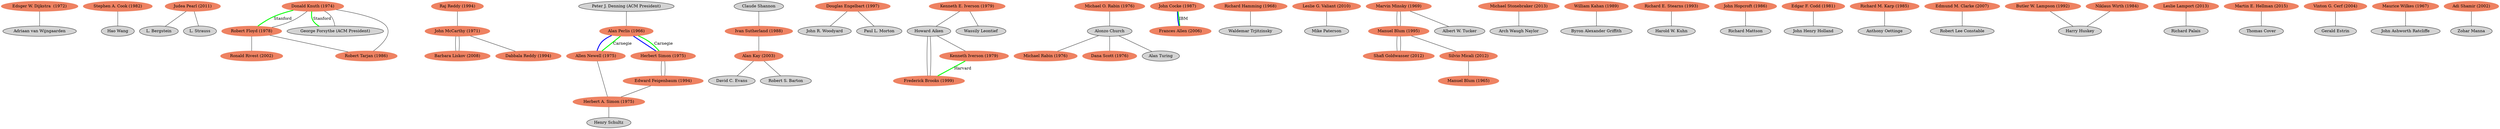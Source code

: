 graph anyrelation {
    overlap = false;

    // Node Properties
        "Edsger W. Dijkstra  (1972)" [style = filled,color=salmon2];
        "Hao Wang" [style = filled];
        "Judea Pearl (2011)" [style = filled,color=salmon2];
        "Robert Floyd (1978)" [style = filled,color=salmon2];
        "Dabbala Reddy (1994)" [style = filled,color=salmon2];
        "Herbert A. Simon (1975)" [style = filled,color=salmon2];
        "David C. Evans" [style = filled];
        "Robert S. Barton" [style = filled];
        "John R. Woodyard" [style = filled];
        "Frederick Brooks (1999)" [style = filled,color=salmon2];
        "Michael O. Rabin (1976)" [style = filled,color=salmon2];
        "John Cocke (1987)" [style = filled,color=salmon2];
        "Ivan Sutherland (1988)" [style = filled,color=salmon2];
        "Kenneth Iverson (1979)" [style = filled,color=salmon2];
        "Richard Hamming (1968)" [style = filled,color=salmon2];
        "Barbara Liskov (2008)" [style = filled,color=salmon2];
        "Howard Aiken" [style = filled];
        "Mike Paterson" [style = filled];
        "Albert W. Tucker" [style = filled];
        "Alan Kay (2003)" [style = filled,color=salmon2];
        "Arch Waugh Naylor" [style = filled];
        "Shafi Goldwasser (2012)" [style = filled,color=salmon2];
        "Henry Schultz" [style = filled];
        "Allen Newell (1975)" [style = filled,color=salmon2];
        "Michael Rabin (1976)" [style = filled,color=salmon2];
        "Paul L. Morton" [style = filled];
        "Manuel Blum (1965)" [style = filled,color=salmon2];
        "Byron Alexander Griffith" [style = filled];
        "Richard E. Stearns (1993)" [style = filled,color=salmon2];
        "John Hopcroft (1986)" [style = filled,color=salmon2];
        "George Forsythe (ACM President)" [style = filled];
        "Donald Knuth (1974)" [style = filled,color=salmon2];
        "John Henry Holland" [style = filled];
        "Alonzo Church" [style = filled];
        "Kenneth E. Iverson (1979)" [style = filled,color=salmon2];
        "Waldemar Trjitzinsky" [style = filled];
        "Anthony Oettinge" [style = filled];
        "Manuel Blum (1995)" [style = filled,color=salmon2];
        "Alan Perlis (1966)" [style = filled,color=salmon2];
        "Edward Feigenbaum (1994)" [style = filled,color=salmon2];
        "Robert Lee Constable" [style = filled];
        "Dana Scott (1976)" [style = filled,color=salmon2];
        "Raj Reddy (1994)" [style = filled,color=salmon2];
        "Douglas Engelbart (1997)" [style = filled,color=salmon2];
        "Butler W. Lampson (1992)" [style = filled,color=salmon2];
        "Marvin Minsky (1969)" [style = filled,color=salmon2];
        "Claude Shannon" [style = filled];
        "Robert Tarjan (1986)" [style = filled,color=salmon2];
        "Stephen A. Cook (1982)" [style = filled,color=salmon2];
        "Leslie Lamport (2013)" [style = filled,color=salmon2];
        "Leslie G. Valiant (2010)" [style = filled,color=salmon2];
        "Edgar F. Codd (1981)" [style = filled,color=salmon2];
        "Thomas Cover" [style = filled];
        "Alan Turing" [style = filled];
        "Richard M. Karp (1985)" [style = filled,color=salmon2];
        "Harold W. Kuhn" [style = filled];
        "L. Bergstein" [style = filled];
        "Vinton G. Cerf (2004)" [style = filled,color=salmon2];
        "Michael Stonebraker (2013)" [style = filled,color=salmon2];
        "Edmund M. Clarke (2007)" [style = filled,color=salmon2];
        "John Ashworth Ratcliffe" [style = filled];
        "John McCarthy (1971)" [style = filled,color=salmon2];
        "Herbert Simon (1975)" [style = filled,color=salmon2];
        "Silvio Micali (2012)" [style = filled,color=salmon2];
        "Maurice Wilkes (1967)" [style = filled,color=salmon2];
        "Martin E. Hellman (2015)" [style = filled,color=salmon2];
        "Richard Palais" [style = filled];
        "Niklaus Wirth (1984)" [style = filled,color=salmon2];
        "L. Strauss" [style = filled];
        "Richard Mattson" [style = filled];
        "Frances Allen (2006)" [style = filled,color=salmon2];
        "Adriaan van Wijngaarden" [style = filled];
        "William Kahan (1989)" [style = filled,color=salmon2];
        "Gerald Estrin" [style = filled];
        "Peter J. Denning (ACM President)" [style = filled];
        "Zohar Manna" [style = filled];
        "Adi Shamir (2002)" [style = filled,color=salmon2];
        "Wassily Leontief" [style = filled];
        "Harry Huskey" [style = filled];
        "Ronald Rivest (2002)" [style = filled,color=salmon2];
  
    // Relationship
    // PhD Supervisor - Student
    "Alonzo Church" -- "Alan Turing";
    "Alonzo Church" -- "Michael Rabin (1976)";
    "Alonzo Church" -- "Dana Scott (1976)";
    "Claude Shannon" -- "Ivan Sutherland (1988)";
    "Howard Aiken" -- "Kenneth Iverson (1979)";
    "Howard Aiken" -- "Frederick Brooks (1999)";
    "John McCarthy (1971)" -- "Dabbala Reddy (1994)";
    "John McCarthy (1971)" -- "Barbara Liskov (2008)";
    "Herbert Simon (1975)" -- "Edward Feigenbaum (1994)";
    "Marvin Minsky (1969)" -- "Manuel Blum (1995)";
    "Robert Floyd (1978)" -- "Ronald Rivest (2002)";
    "Robert Floyd (1978)" -- "Robert Tarjan (1986)";
    "Manuel Blum (1995)" -- "Shafi Goldwasser (2012)";
    "Manuel Blum (1995)" -- "Silvio Micali (2012)";

    // Co-author
    "Alan Perlis (1966)" -- "Allen Newell (1975)" [color=blue, penwidth=3];
    "Alan Perlis (1966)" -- "Herbert Simon (1975)" [color=blue, penwidth=3];
    "John Cocke (1987)" -- "Frances Allen (2006)" [color=blue, penwidth=3];
    
    // Colleagues
    "Alan Perlis (1966)" -- "Allen Newell (1975)" [color=green, penwidth=3, label="Carnegie"]
    "Alan Perlis (1966)" -- "Herbert Simon (1975)" [color=green, penwidth=3, label="Carnegie"]
    "John Cocke (1987)" -- "Frances Allen (2006)" [color=green, penwidth=3, label="IBM"]
    "Kenneth Iverson (1979)" -- "Frederick Brooks (1999)" [color=green, penwidth=3, label="Harvard"]
    "Donald Knuth (1974)" -- "Robert Floyd (1978)" [color=green, penwidth=3, label="Stanford"]
    "Donald Knuth (1974)" -- "George Forsythe (ACM President)" [color=green, penwidth=3, label="Stanford"]

    //Prof-student
    "Donald Knuth (1974)" -- "Robert Tarjan (1986)"
    "Howard Aiken" -- "Frederick Brooks (1999)"
    "Ivan Sutherland (1988)" -- "Alan Kay (2003)"
     
    //Necrologies/misc.
    "Peter J. Denning (ACM President)" -- "Alan Perlis (1966)"
    "Donald Knuth (1974)" -- "George Forsythe (ACM President)"
    "Donald Knuth (1974)" -- "Robert Floyd (1978)"
    "Edward Feigenbaum (1994)" -- "Herbert Simon (1975)"

    //Others
    "Richard Hamming (1968)" -- "Waldemar Trjitzinsky"
    "Niklaus Wirth (1984)" -- "Harry Huskey"
    "Stephen A. Cook (1982)" -- "Hao Wang"
    "Adi Shamir (2002)" -- "Zohar Manna"
    "Kenneth E. Iverson (1979)" -- "Howard Aiken"
    "Kenneth E. Iverson (1979)" -- "Wassily Leontief"
    "Raj Reddy (1994)" -- "John McCarthy (1971)"
    "Edward Feigenbaum (1994)" -- "Herbert A. Simon (1975)"
    "Leslie G. Valiant (2010)" -- "Mike Paterson"
    "Edmund M. Clarke (2007)" -- "Robert Lee Constable"
    "Marvin Minsky (1969)" -- "Albert W. Tucker"
    "Herbert A. Simon (1975)" -- "Henry Schultz"
    "Edsger W. Dijkstra  (1972)" -- "Adriaan van Wijngaarden"
    "Edgar F. Codd (1981)" -- "John Henry Holland"
    "Alan Kay (2003)" -- "David C. Evans"
    "Alan Kay (2003)" -- "Robert S. Barton"
    "Martin E. Hellman (2015)" -- "Thomas Cover"
    "Manuel Blum (1995)" -- "Marvin Minsky (1969)"
    "Silvio Micali (2012)" -- "Manuel Blum (1965)"
    "John Hopcroft (1986)" -- "Richard Mattson"
    "Leslie Lamport (2013)" -- "Richard Palais"
    "Michael Stonebraker (2013)" -- "Arch Waugh Naylor"
    "Richard E. Stearns (1993)" -- "Harold W. Kuhn"
    "William Kahan (1989)" -- "Byron Alexander Griffith"
    "Douglas Engelbart (1997)" -- "Paul L. Morton"
    "Douglas Engelbart (1997)" -- "John R. Woodyard"
    "Shafi Goldwasser (2012)" -- "Manuel Blum (1995)"
    "Butler W. Lampson (1992)" -- "Harry Huskey"
    "Maurice Wilkes (1967)" -- "John Ashworth Ratcliffe"
    "Allen Newell (1975)" -- "Herbert A. Simon (1975)"
    "Barbara Liskov (2008)" -- "John McCarthy (1971)"
    "Judea Pearl (2011)" -- "L. Strauss"
    "Judea Pearl (2011)" -- "L. Bergstein"
    "Michael O. Rabin (1976)" -- "Alonzo Church"
    "Vinton G. Cerf (2004)" -- "Gerald Estrin"
    "Richard M. Karp (1985)" -- "Anthony Oettinge"

    
 }